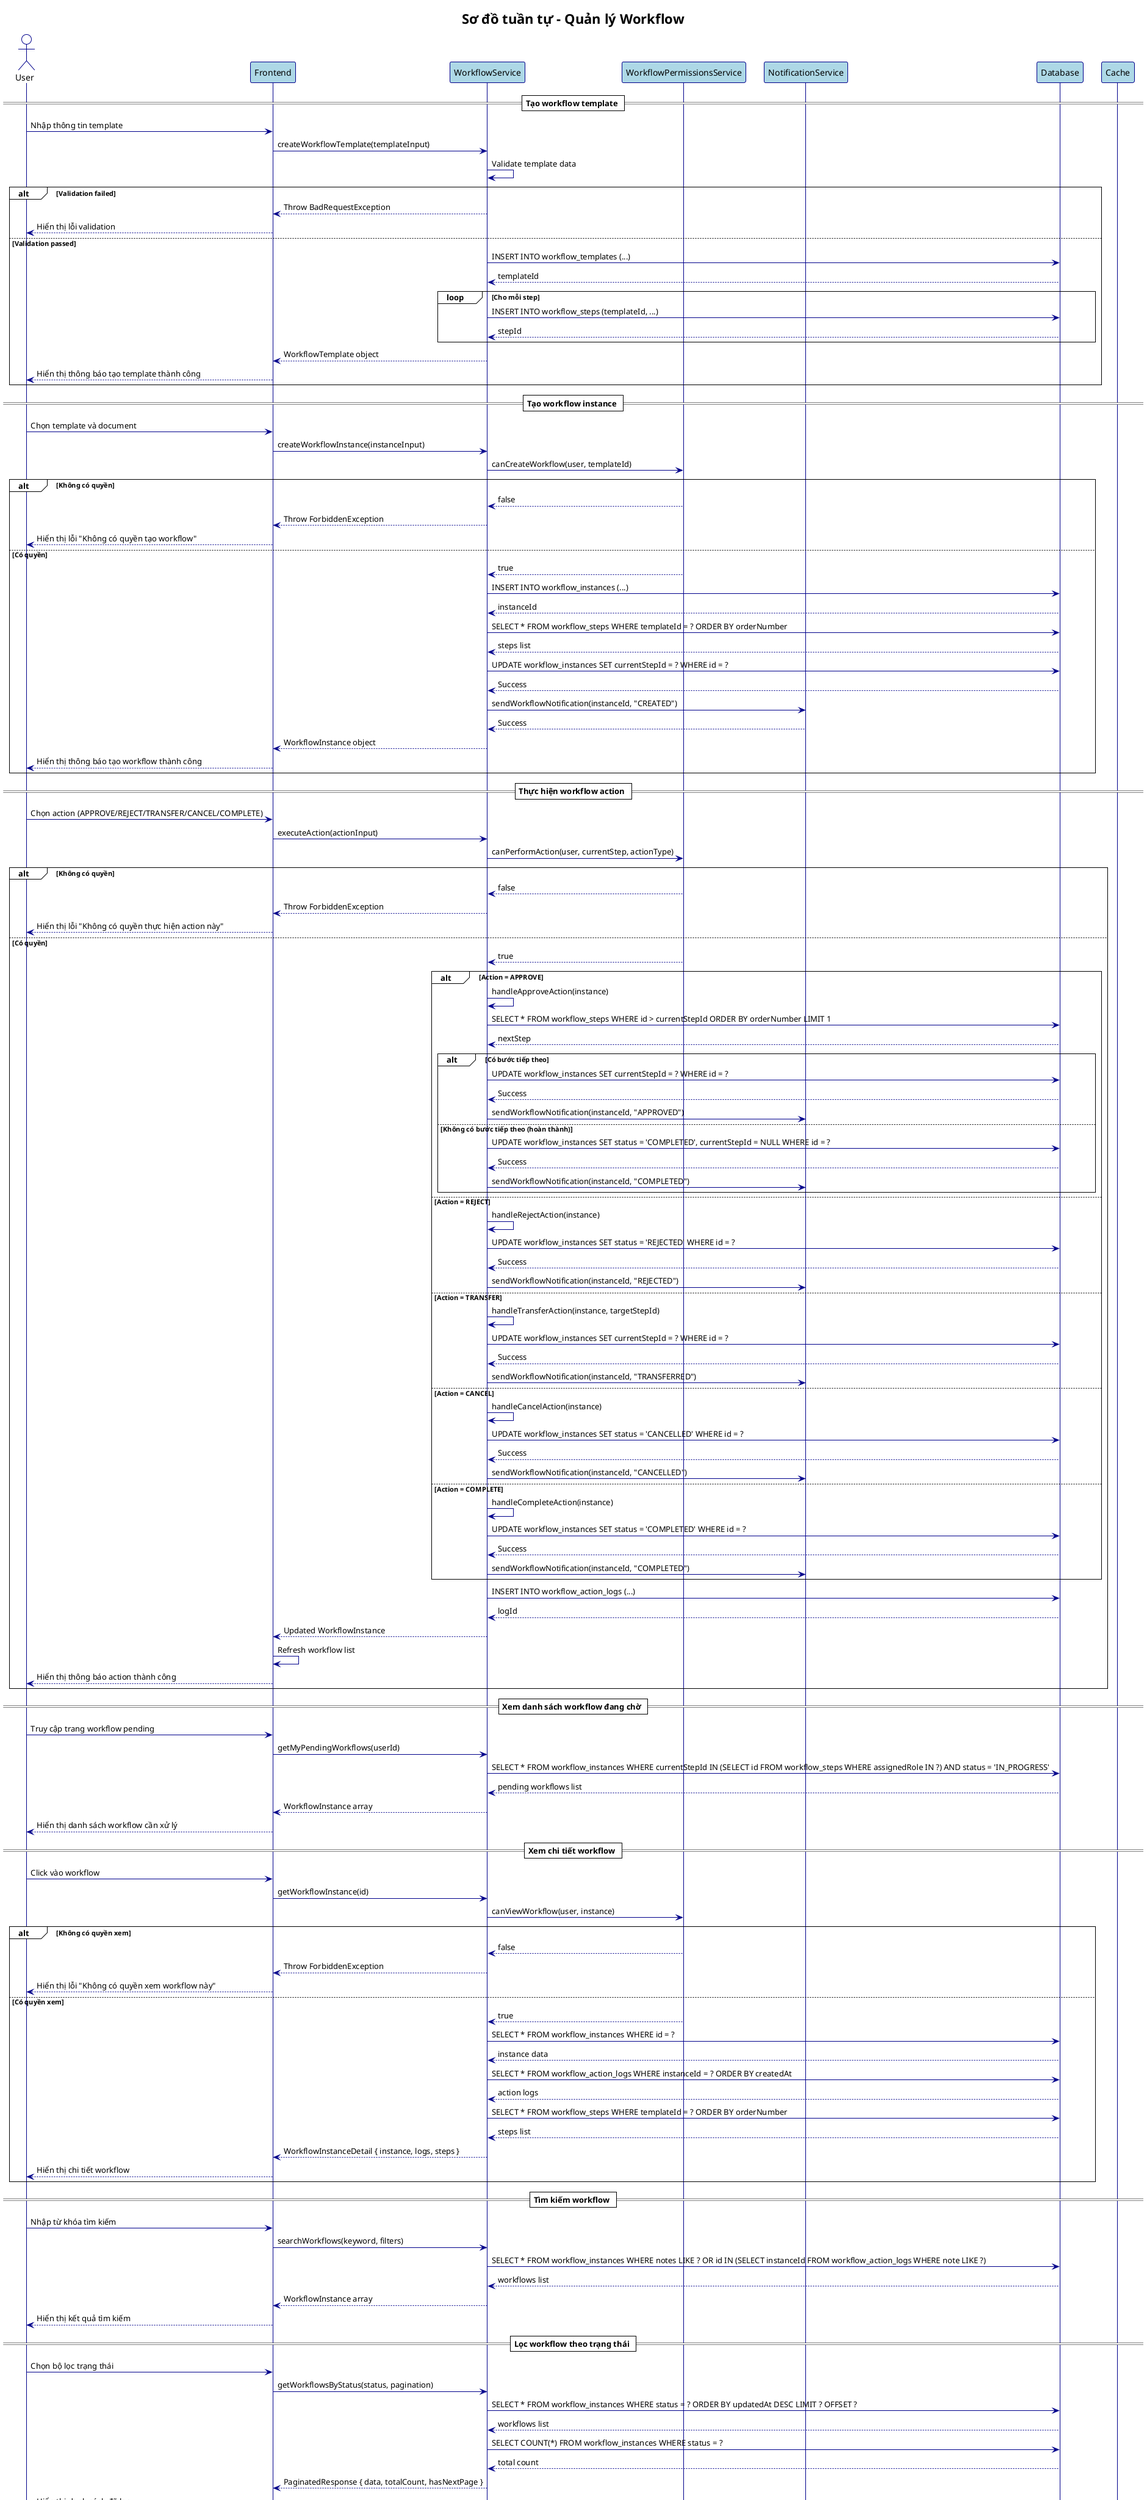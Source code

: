 @startuml Workflow_Sequence_Diagram

!theme plain
skinparam sequence {
    ArrowColor DarkBlue
    ActorBorderColor DarkBlue
    LifeLineBorderColor DarkBlue
    LifeLineBackgroundColor LightBlue
    ParticipantBorderColor DarkBlue
    ParticipantBackgroundColor LightBlue
}

title Sơ đồ tuần tự - Quản lý Workflow

actor "User" as U
participant "Frontend" as F
participant "WorkflowService" as WS
participant "WorkflowPermissionsService" as WPS
participant "NotificationService" as NS
participant "Database" as DB
participant "Cache" as C

== Tạo workflow template ==

U -> F: Nhập thông tin template
F -> WS: createWorkflowTemplate(templateInput)
WS -> WS: Validate template data

alt Validation failed
    WS --> F: Throw BadRequestException
    F --> U: Hiển thị lỗi validation
else Validation passed
    WS -> DB: INSERT INTO workflow_templates (...)
    DB --> WS: templateId
    
    loop Cho mỗi step
        WS -> DB: INSERT INTO workflow_steps (templateId, ...)
        DB --> WS: stepId
    end
    
    WS --> F: WorkflowTemplate object
    F --> U: Hiển thị thông báo tạo template thành công
end

== Tạo workflow instance ==

U -> F: Chọn template và document
F -> WS: createWorkflowInstance(instanceInput)
WS -> WPS: canCreateWorkflow(user, templateId)

alt Không có quyền
    WPS --> WS: false
    WS --> F: Throw ForbiddenException
    F --> U: Hiển thị lỗi "Không có quyền tạo workflow"
else Có quyền
    WPS --> WS: true
    WS -> DB: INSERT INTO workflow_instances (...)
    DB --> WS: instanceId
    
    WS -> DB: SELECT * FROM workflow_steps WHERE templateId = ? ORDER BY orderNumber
    DB --> WS: steps list
    
    WS -> DB: UPDATE workflow_instances SET currentStepId = ? WHERE id = ?
    DB --> WS: Success
    
    WS -> NS: sendWorkflowNotification(instanceId, "CREATED")
    NS --> WS: Success
    
    WS --> F: WorkflowInstance object
    F --> U: Hiển thị thông báo tạo workflow thành công
end

== Thực hiện workflow action ==

U -> F: Chọn action (APPROVE/REJECT/TRANSFER/CANCEL/COMPLETE)
F -> WS: executeAction(actionInput)
WS -> WPS: canPerformAction(user, currentStep, actionType)

alt Không có quyền
    WPS --> WS: false
    WS --> F: Throw ForbiddenException
    F --> U: Hiển thị lỗi "Không có quyền thực hiện action này"
else Có quyền
    WPS --> WS: true
    
    alt Action = APPROVE
        WS -> WS: handleApproveAction(instance)
        WS -> DB: SELECT * FROM workflow_steps WHERE id > currentStepId ORDER BY orderNumber LIMIT 1
        DB --> WS: nextStep
        
        alt Có bước tiếp theo
            WS -> DB: UPDATE workflow_instances SET currentStepId = ? WHERE id = ?
            DB --> WS: Success
            WS -> NS: sendWorkflowNotification(instanceId, "APPROVED")
        else Không có bước tiếp theo (hoàn thành)
            WS -> DB: UPDATE workflow_instances SET status = 'COMPLETED', currentStepId = NULL WHERE id = ?
            DB --> WS: Success
            WS -> NS: sendWorkflowNotification(instanceId, "COMPLETED")
        end
        
    else Action = REJECT
        WS -> WS: handleRejectAction(instance)
        WS -> DB: UPDATE workflow_instances SET status = 'REJECTED' WHERE id = ?
        DB --> WS: Success
        WS -> NS: sendWorkflowNotification(instanceId, "REJECTED")
        
    else Action = TRANSFER
        WS -> WS: handleTransferAction(instance, targetStepId)
        WS -> DB: UPDATE workflow_instances SET currentStepId = ? WHERE id = ?
        DB --> WS: Success
        WS -> NS: sendWorkflowNotification(instanceId, "TRANSFERRED")
        
    else Action = CANCEL
        WS -> WS: handleCancelAction(instance)
        WS -> DB: UPDATE workflow_instances SET status = 'CANCELLED' WHERE id = ?
        DB --> WS: Success
        WS -> NS: sendWorkflowNotification(instanceId, "CANCELLED")
        
    else Action = COMPLETE
        WS -> WS: handleCompleteAction(instance)
        WS -> DB: UPDATE workflow_instances SET status = 'COMPLETED' WHERE id = ?
        DB --> WS: Success
        WS -> NS: sendWorkflowNotification(instanceId, "COMPLETED")
    end
    
    WS -> DB: INSERT INTO workflow_action_logs (...)
    DB --> WS: logId
    
    WS --> F: Updated WorkflowInstance
    F -> F: Refresh workflow list
    F --> U: Hiển thị thông báo action thành công
end

== Xem danh sách workflow đang chờ ==

U -> F: Truy cập trang workflow pending
F -> WS: getMyPendingWorkflows(userId)
WS -> DB: SELECT * FROM workflow_instances WHERE currentStepId IN (SELECT id FROM workflow_steps WHERE assignedRole IN ?) AND status = 'IN_PROGRESS'
DB --> WS: pending workflows list
WS --> F: WorkflowInstance array
F --> U: Hiển thị danh sách workflow cần xử lý

== Xem chi tiết workflow ==

U -> F: Click vào workflow
F -> WS: getWorkflowInstance(id)
WS -> WPS: canViewWorkflow(user, instance)

alt Không có quyền xem
    WPS --> WS: false
    WS --> F: Throw ForbiddenException
    F --> U: Hiển thị lỗi "Không có quyền xem workflow này"
else Có quyền xem
    WPS --> WS: true
    WS -> DB: SELECT * FROM workflow_instances WHERE id = ?
    DB --> WS: instance data
    
    WS -> DB: SELECT * FROM workflow_action_logs WHERE instanceId = ? ORDER BY createdAt
    DB --> WS: action logs
    
    WS -> DB: SELECT * FROM workflow_steps WHERE templateId = ? ORDER BY orderNumber
    DB --> WS: steps list
    
    WS --> F: WorkflowInstanceDetail { instance, logs, steps }
    F --> U: Hiển thị chi tiết workflow
end

== Tìm kiếm workflow ==

U -> F: Nhập từ khóa tìm kiếm
F -> WS: searchWorkflows(keyword, filters)
WS -> DB: SELECT * FROM workflow_instances WHERE notes LIKE ? OR id IN (SELECT instanceId FROM workflow_action_logs WHERE note LIKE ?)
DB --> WS: workflows list
WS --> F: WorkflowInstance array
F --> U: Hiển thị kết quả tìm kiếm

== Lọc workflow theo trạng thái ==

U -> F: Chọn bộ lọc trạng thái
F -> WS: getWorkflowsByStatus(status, pagination)
WS -> DB: SELECT * FROM workflow_instances WHERE status = ? ORDER BY updatedAt DESC LIMIT ? OFFSET ?
DB --> WS: workflows list
WS -> DB: SELECT COUNT(*) FROM workflow_instances WHERE status = ?
DB --> WS: total count
WS --> F: PaginatedResponse { data, totalCount, hasNextPage }
F --> U: Hiển thị danh sách đã lọc

@enduml

